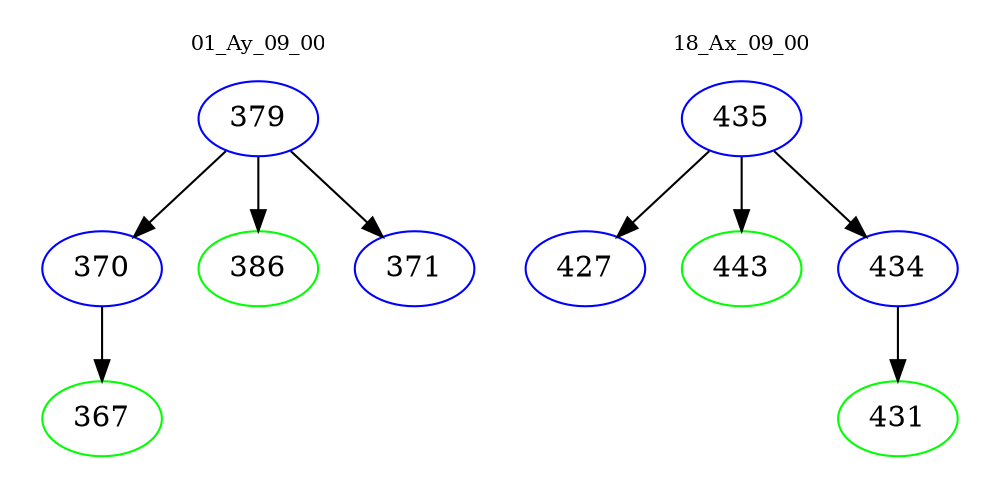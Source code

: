digraph{
subgraph cluster_0 {
color = white
label = "01_Ay_09_00";
fontsize=10;
T0_379 [label="379", color="blue"]
T0_379 -> T0_370 [color="black"]
T0_370 [label="370", color="blue"]
T0_370 -> T0_367 [color="black"]
T0_367 [label="367", color="green"]
T0_379 -> T0_386 [color="black"]
T0_386 [label="386", color="green"]
T0_379 -> T0_371 [color="black"]
T0_371 [label="371", color="blue"]
}
subgraph cluster_1 {
color = white
label = "18_Ax_09_00";
fontsize=10;
T1_435 [label="435", color="blue"]
T1_435 -> T1_427 [color="black"]
T1_427 [label="427", color="blue"]
T1_435 -> T1_443 [color="black"]
T1_443 [label="443", color="green"]
T1_435 -> T1_434 [color="black"]
T1_434 [label="434", color="blue"]
T1_434 -> T1_431 [color="black"]
T1_431 [label="431", color="green"]
}
}
